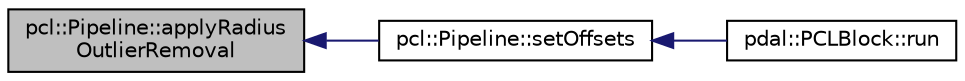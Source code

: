 digraph "pcl::Pipeline::applyRadiusOutlierRemoval"
{
  edge [fontname="Helvetica",fontsize="10",labelfontname="Helvetica",labelfontsize="10"];
  node [fontname="Helvetica",fontsize="10",shape=record];
  rankdir="LR";
  Node1 [label="pcl::Pipeline::applyRadius\lOutlierRemoval",height=0.2,width=0.4,color="black", fillcolor="grey75", style="filled", fontcolor="black"];
  Node1 -> Node2 [dir="back",color="midnightblue",fontsize="10",style="solid",fontname="Helvetica"];
  Node2 [label="pcl::Pipeline::setOffsets",height=0.2,width=0.4,color="black", fillcolor="white", style="filled",URL="$classpcl_1_1Pipeline.html#ac551c7115843815ea93549c9d174a44e",tooltip="Set the offsets to the data in the x, y, and z dimension. "];
  Node2 -> Node3 [dir="back",color="midnightblue",fontsize="10",style="solid",fontname="Helvetica"];
  Node3 [label="pdal::PCLBlock::run",height=0.2,width=0.4,color="black", fillcolor="white", style="filled",URL="$classpdal_1_1PCLBlock.html#ac2a76cf2df667cfce88d3a819a40483d"];
}

